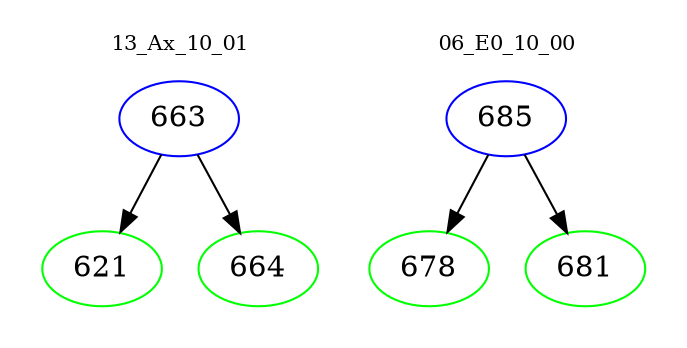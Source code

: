 digraph{
subgraph cluster_0 {
color = white
label = "13_Ax_10_01";
fontsize=10;
T0_663 [label="663", color="blue"]
T0_663 -> T0_621 [color="black"]
T0_621 [label="621", color="green"]
T0_663 -> T0_664 [color="black"]
T0_664 [label="664", color="green"]
}
subgraph cluster_1 {
color = white
label = "06_E0_10_00";
fontsize=10;
T1_685 [label="685", color="blue"]
T1_685 -> T1_678 [color="black"]
T1_678 [label="678", color="green"]
T1_685 -> T1_681 [color="black"]
T1_681 [label="681", color="green"]
}
}
